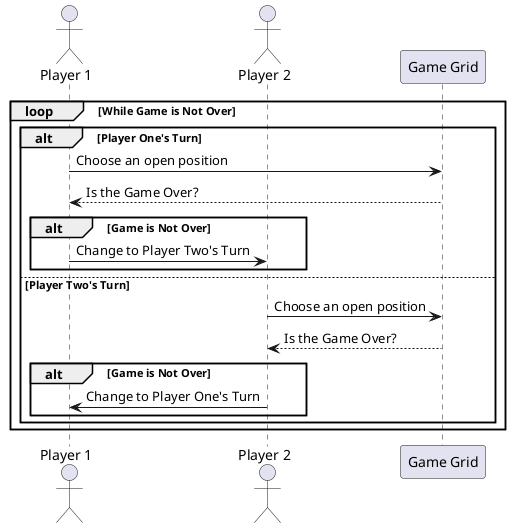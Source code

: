 @startuml
' Two actors as players, giving an alias for simplier writing later
actor p1 AS "Player 1"
actor p2 AS "Player 2"

' The grid the game is played on
participant grid as "Game Grid"

' The core loop of the game
loop While Game is Not Over
    alt Player One's Turn
        p1 -> grid : Choose an open position
        return Is the Game Over?
        alt Game is Not Over
            p1 -> p2 : Change to Player Two's Turn
        end
        
    else Player Two's Turn
        p2 -> grid : Choose an open position
        return Is the Game Over?
        alt Game is Not Over
            p2 -> p1 : Change to Player One's Turn
        end
    end
end
@enduml